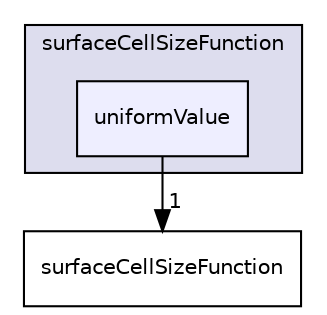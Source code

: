 digraph "applications/utilities/mesh/generation/foamyMesh/conformalVoronoiMesh/cellSizeControlSurfaces/surfaceCellSizeFunction/uniformValue" {
  bgcolor=transparent;
  compound=true
  node [ fontsize="10", fontname="Helvetica"];
  edge [ labelfontsize="10", labelfontname="Helvetica"];
  subgraph clusterdir_bb203e61ccf055bfaaaa7acfdea88afb {
    graph [ bgcolor="#ddddee", pencolor="black", label="surfaceCellSizeFunction" fontname="Helvetica", fontsize="10", URL="dir_bb203e61ccf055bfaaaa7acfdea88afb.html"]
  dir_1cff610fea89e79928c8c7a0ba874cdb [shape=box, label="uniformValue", style="filled", fillcolor="#eeeeff", pencolor="black", URL="dir_1cff610fea89e79928c8c7a0ba874cdb.html"];
  }
  dir_98b5cd448c6e2e4694c3a22575748874 [shape=box label="surfaceCellSizeFunction" URL="dir_98b5cd448c6e2e4694c3a22575748874.html"];
  dir_1cff610fea89e79928c8c7a0ba874cdb->dir_98b5cd448c6e2e4694c3a22575748874 [headlabel="1", labeldistance=1.5 headhref="dir_000537_000536.html"];
}
